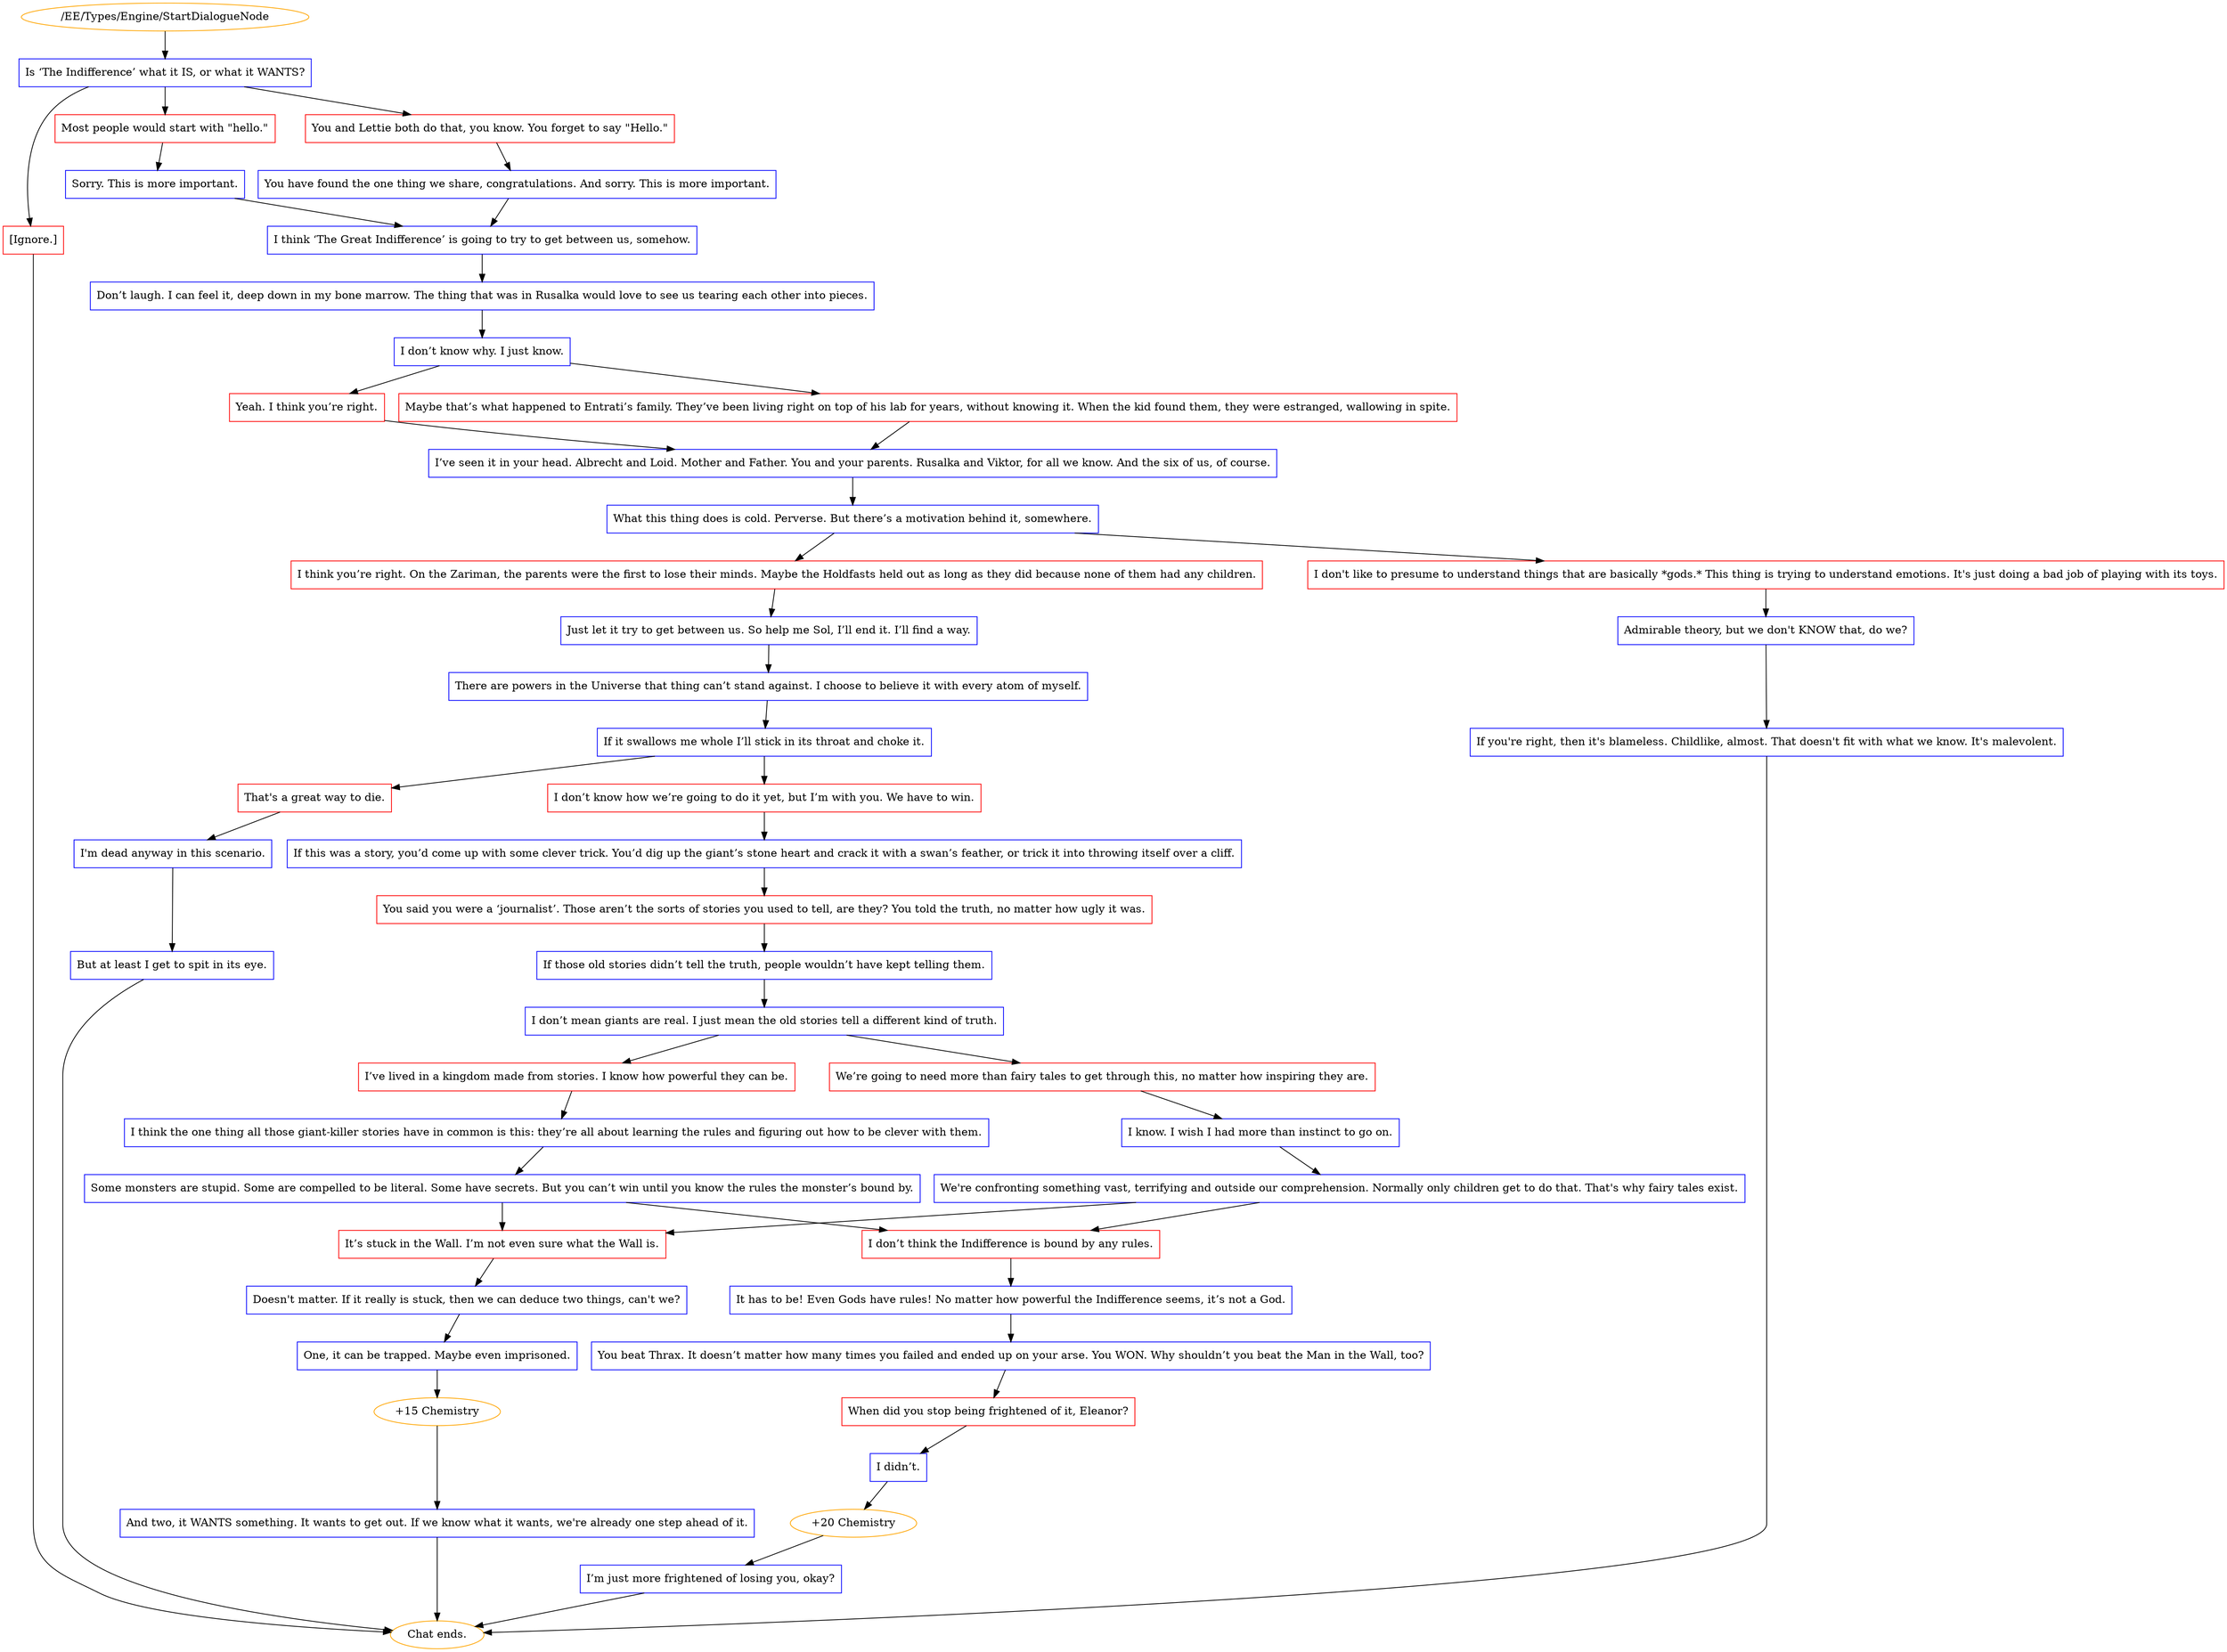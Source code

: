 digraph {
	2607 [label="/EE/Types/Engine/StartDialogueNode",color=orange];
		2607 -> 2608;
	2608 [label="Is ‘The Indifference’ what it IS, or what it WANTS?",shape=box,color=blue];
		2608 -> 2609;
		2608 -> 2610;
		2608 -> 2611;
	2609 [label="You and Lettie both do that, you know. You forget to say \"Hello.\"",shape=box,color=red];
		2609 -> 2613;
	2610 [label="Most people would start with \"hello.\"",shape=box,color=red];
		2610 -> 2614;
	2611 [label="[Ignore.]",shape=box,color=red];
		2611 -> "Chat ends.";
	2613 [label="You have found the one thing we share, congratulations. And sorry. This is more important.",shape=box,color=blue];
		2613 -> 2615;
	2614 [label="Sorry. This is more important.",shape=box,color=blue];
		2614 -> 2615;
	"Chat ends." [color=orange];
	2615 [label="I think ‘The Great Indifference’ is going to try to get between us, somehow.",shape=box,color=blue];
		2615 -> 2616;
	2616 [label="Don’t laugh. I can feel it, deep down in my bone marrow. The thing that was in Rusalka would love to see us tearing each other into pieces.",shape=box,color=blue];
		2616 -> 2617;
	2617 [label="I don’t know why. I just know.",shape=box,color=blue];
		2617 -> 2618;
		2617 -> 2619;
	2618 [label="Yeah. I think you’re right.",shape=box,color=red];
		2618 -> 2620;
	2619 [label="Maybe that’s what happened to Entrati’s family. They’ve been living right on top of his lab for years, without knowing it. When the kid found them, they were estranged, wallowing in spite.",shape=box,color=red];
		2619 -> 2620;
	2620 [label="I’ve seen it in your head. Albrecht and Loid. Mother and Father. You and your parents. Rusalka and Viktor, for all we know. And the six of us, of course.",shape=box,color=blue];
		2620 -> 2621;
	2621 [label="What this thing does is cold. Perverse. But there’s a motivation behind it, somewhere.",shape=box,color=blue];
		2621 -> 2622;
		2621 -> 2623;
	2622 [label="I think you’re right. On the Zariman, the parents were the first to lose their minds. Maybe the Holdfasts held out as long as they did because none of them had any children.",shape=box,color=red];
		2622 -> 2627;
	2623 [label="I don't like to presume to understand things that are basically *gods.* This thing is trying to understand emotions. It's just doing a bad job of playing with its toys.",shape=box,color=red];
		2623 -> 2624;
	2627 [label="Just let it try to get between us. So help me Sol, I’ll end it. I’ll find a way.",shape=box,color=blue];
		2627 -> 2628;
	2624 [label="Admirable theory, but we don't KNOW that, do we?",shape=box,color=blue];
		2624 -> 2625;
	2628 [label="There are powers in the Universe that thing can’t stand against. I choose to believe it with every atom of myself.",shape=box,color=blue];
		2628 -> 2629;
	2625 [label="If you're right, then it's blameless. Childlike, almost. That doesn't fit with what we know. It's malevolent.",shape=box,color=blue];
		2625 -> "Chat ends.";
	2629 [label="If it swallows me whole I’ll stick in its throat and choke it.",shape=box,color=blue];
		2629 -> 2630;
		2629 -> 2631;
	"Chat ends." [color=orange];
	2630 [label="That's a great way to die.",shape=box,color=red];
		2630 -> 2632;
	2631 [label="I don’t know how we’re going to do it yet, but I’m with you. We have to win.",shape=box,color=red];
		2631 -> 2635;
	2632 [label="I'm dead anyway in this scenario.",shape=box,color=blue];
		2632 -> 2633;
	2635 [label="If this was a story, you’d come up with some clever trick. You’d dig up the giant’s stone heart and crack it with a swan’s feather, or trick it into throwing itself over a cliff.",shape=box,color=blue];
		2635 -> 2636;
	2633 [label="But at least I get to spit in its eye.",shape=box,color=blue];
		2633 -> "Chat ends.";
	2636 [label="You said you were a ‘journalist’. Those aren’t the sorts of stories you used to tell, are they? You told the truth, no matter how ugly it was.",shape=box,color=red];
		2636 -> 2637;
	"Chat ends." [color=orange];
	2637 [label="If those old stories didn’t tell the truth, people wouldn’t have kept telling them.",shape=box,color=blue];
		2637 -> 2638;
	2638 [label="I don’t mean giants are real. I just mean the old stories tell a different kind of truth.",shape=box,color=blue];
		2638 -> 2639;
		2638 -> 2640;
	2639 [label="We’re going to need more than fairy tales to get through this, no matter how inspiring they are.",shape=box,color=red];
		2639 -> 2641;
	2640 [label="I’ve lived in a kingdom made from stories. I know how powerful they can be.",shape=box,color=red];
		2640 -> 2643;
	2641 [label="I know. I wish I had more than instinct to go on.",shape=box,color=blue];
		2641 -> 2642;
	2643 [label="I think the one thing all those giant-killer stories have in common is this: they’re all about learning the rules and figuring out how to be clever with them.",shape=box,color=blue];
		2643 -> 2644;
	2642 [label="We're confronting something vast, terrifying and outside our comprehension. Normally only children get to do that. That's why fairy tales exist.",shape=box,color=blue];
		2642 -> 2645;
		2642 -> 2646;
	2644 [label="Some monsters are stupid. Some are compelled to be literal. Some have secrets. But you can’t win until you know the rules the monster’s bound by.",shape=box,color=blue];
		2644 -> 2645;
		2644 -> 2646;
	2645 [label="It’s stuck in the Wall. I’m not even sure what the Wall is.",shape=box,color=red];
		2645 -> 2647;
	2646 [label="I don’t think the Indifference is bound by any rules.",shape=box,color=red];
		2646 -> 2649;
	2647 [label="Doesn't matter. If it really is stuck, then we can deduce two things, can't we?",shape=box,color=blue];
		2647 -> 2651;
	2649 [label="It has to be! Even Gods have rules! No matter how powerful the Indifference seems, it’s not a God.",shape=box,color=blue];
		2649 -> 2650;
	2651 [label="One, it can be trapped. Maybe even imprisoned.",shape=box,color=blue];
		2651 -> 2653;
	2650 [label="You beat Thrax. It doesn’t matter how many times you failed and ended up on your arse. You WON. Why shouldn’t you beat the Man in the Wall, too?",shape=box,color=blue];
		2650 -> 2648;
	2653 [label="+15 Chemistry",color=orange];
		2653 -> 2652;
	2648 [label="When did you stop being frightened of it, Eleanor?",shape=box,color=red];
		2648 -> 2655;
	2652 [label="And two, it WANTS something. It wants to get out. If we know what it wants, we're already one step ahead of it.",shape=box,color=blue];
		2652 -> "Chat ends.";
	2655 [label="I didn’t.",shape=box,color=blue];
		2655 -> 2657;
	"Chat ends." [color=orange];
	2657 [label="+20 Chemistry",color=orange];
		2657 -> 2656;
	2656 [label="I’m just more frightened of losing you, okay?",shape=box,color=blue];
		2656 -> "Chat ends.";
	"Chat ends." [color=orange];
}
